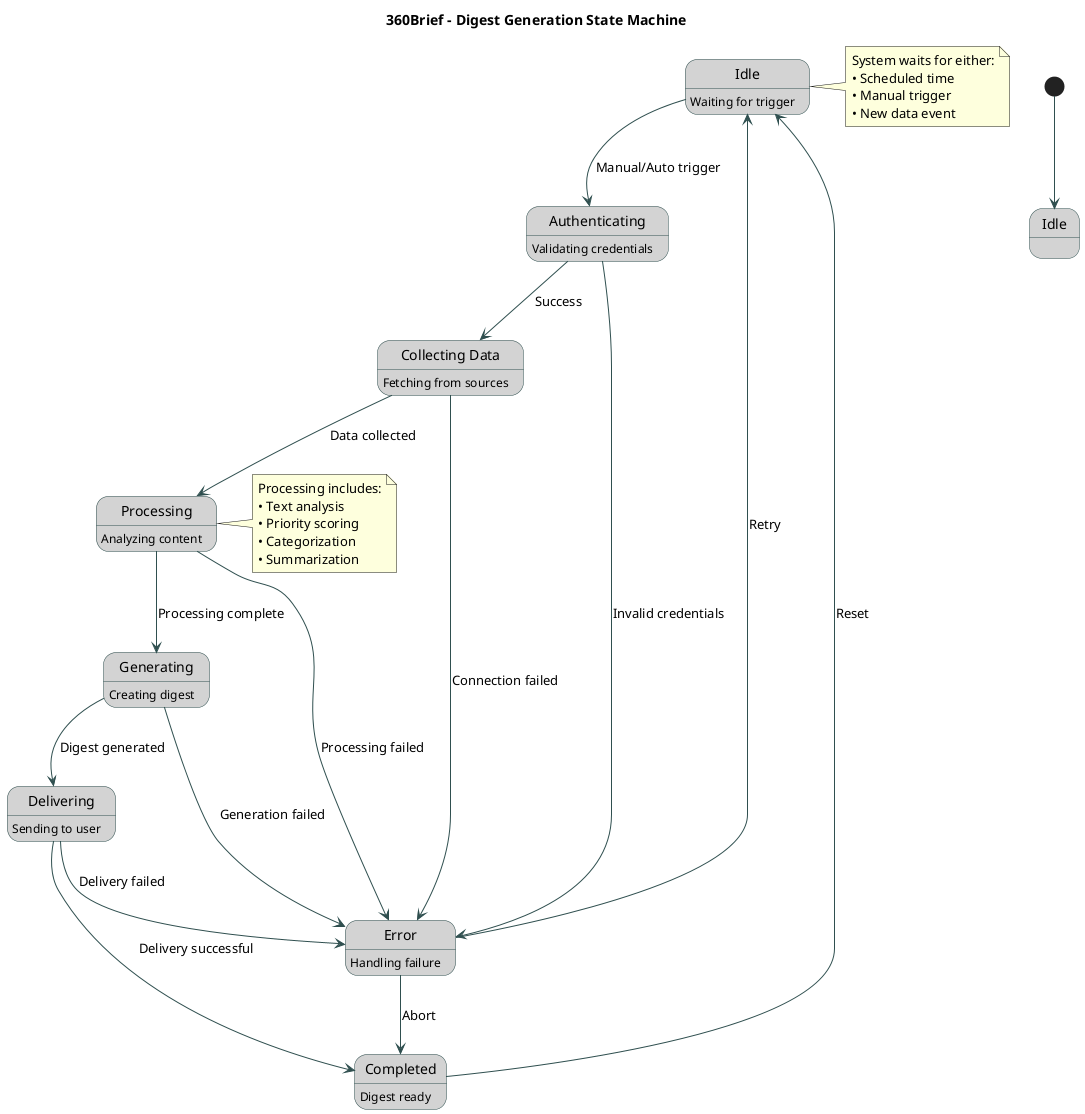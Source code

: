 @startuml 360Brief - State Diagram

title 360Brief - Digest Generation State Machine

skinparam state {
  StartColor LightBlue
  EndColor Red
  BackgroundColor LightGray
  BorderColor DarkSlateGray
  ArrowColor DarkSlateGray
}

[*] --> Idle

state "Idle" as idle : Waiting for trigger
state "Authenticating" as auth : Validating credentials
state "Collecting Data" as collect : Fetching from sources
state "Processing" as process : Analyzing content
state "Generating" as generate : Creating digest
state "Delivering" as deliver : Sending to user
state "Error" as error : Handling failure
state "Completed" as done : Digest ready

idle --> auth : Manual/Auto trigger
auth --> collect : Success
auth --> error : Invalid credentials

collect --> process : Data collected
collect --> error : Connection failed

process --> generate : Processing complete
process --> error : Processing failed

generate --> deliver : Digest generated
generate --> error : Generation failed

deliver --> done : Delivery successful
deliver --> error : Delivery failed

error --> idle : Retry
error --> done : Abort

done --> idle : Reset

' Add notes
note right of idle
  System waits for either:
  • Scheduled time
  • Manual trigger
  • New data event
end note

note right of process
  Processing includes:
  • Text analysis
  • Priority scoring
  • Categorization
  • Summarization
end note

@enduml
